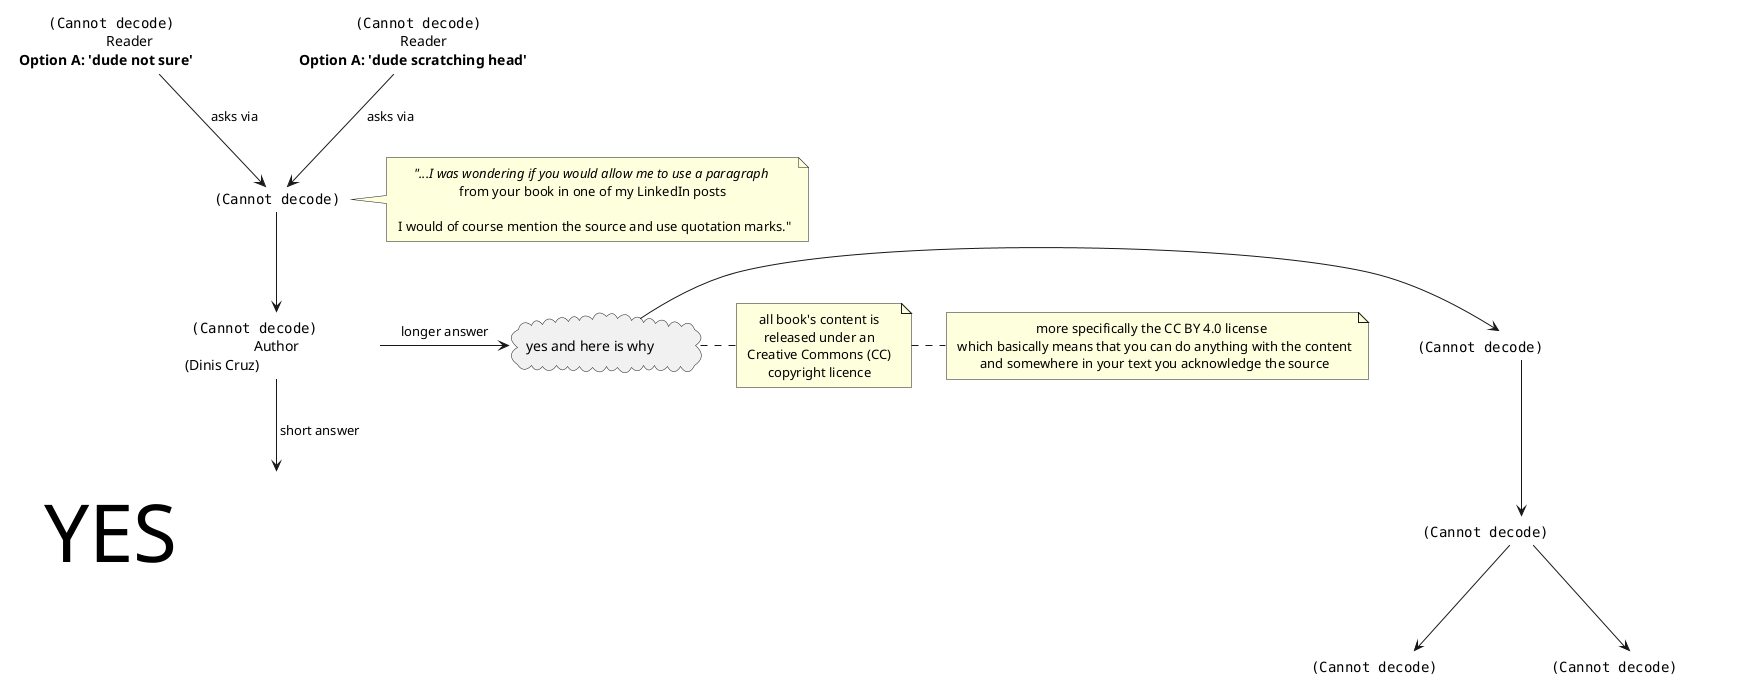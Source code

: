 @startuml

    skinparam RectangleBackgroundColor white
    skinparam StorageBackgroundColor   white
    skinparam CardBackgroundColor      white
    skinparam CardBorderColor          white
    skinparam CardBorderThickness      0
    skinparam Shadowing                false
    skinparam DefaultTextAlignment     center
    skinparam Padding                  2

    card "<img:../img/dudes/dude-not-sure.png>          \nReader\n<b>Option A: 'dude not sure'             " as reader_1
    card "<img:../img/dudes/dude-scratching-head.png>   \nReader\n<b>Option A: 'dude scratching head'      " as reader_2
    card "<img:../img/others/linkedin-logo.png>"                                                             as linkedin
    note right: <i>"...I was wondering if you would allow me to use a paragraph \nfrom your book in one of my LinkedIn posts\n\n I would of course mention the source and use quotation marks."
    card "<img:../img/dudes/dude-dinis.png>            \nAuthor\n(Dinis Cruz)                              " as author
    card "<img:../img/dudes/dude-dinis.png>            \nAuthor\n(Dinis Cruz)                              " as author
    card "<img:../img/others/cc-logo.png>                       " as cc_logo
    card "<img:../img/others/cc-by-logo.png>                    " as cc_by
    card "<img:../img/others/cc-by-details-1.png>               " as cc_by_details_1
    card "<img:../img/others/cc-by-details-2.png>               " as cc_by_details_2


    card "<size:80>YES                " as short_answer
    cloud "yes and here is why        " as long_answer


    reader_1    -->     linkedin      : asks via
    reader_2    -->     linkedin      : asks via

    linkedin    -->     author
    author      -->     short_answer  : short answer
    author      -r->     long_answer   : longer answer

    long_answer -r-> cc_logo
    note right: all book's content is\nreleased under an\n Creative Commons (CC) \ncopyright licence
    cc_logo     --> cc_by
    note right: more specifically the CC BY 4.0 license \n which basically means that you can do anything with the content\n and somewhere in your text you acknowledge the source

    cc_by --> cc_by_details_1
    cc_by --> cc_by_details_2

@enduml

